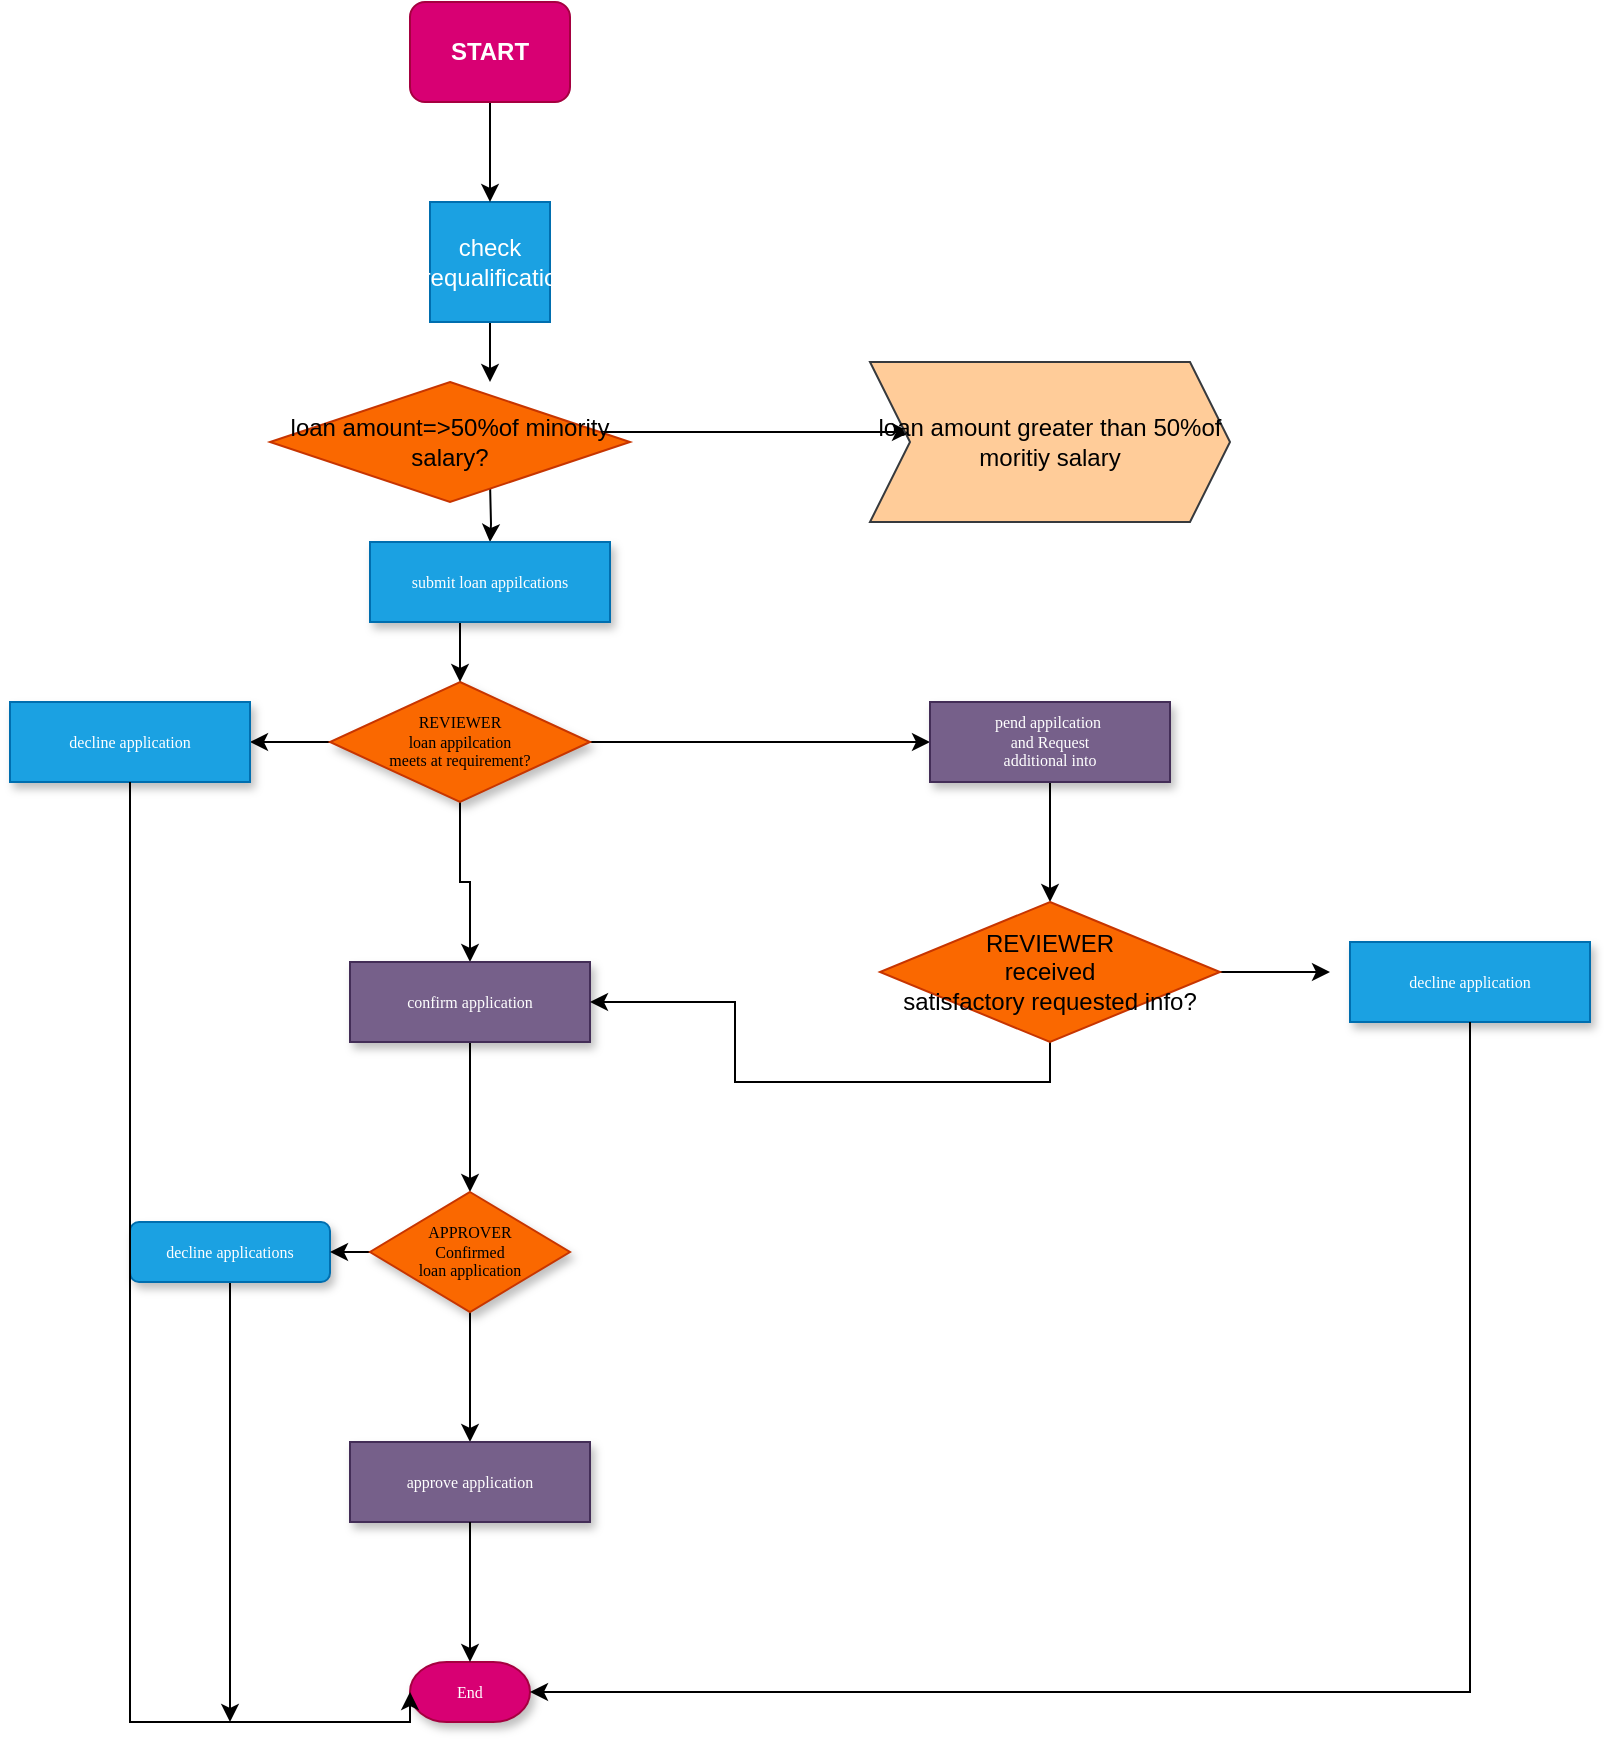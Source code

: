<mxfile version="24.7.8">
  <diagram name="Page-1" id="edf60f1a-56cd-e834-aa8a-f176f3a09ee4">
    <mxGraphModel dx="953" dy="564" grid="1" gridSize="10" guides="1" tooltips="1" connect="1" arrows="1" fold="1" page="1" pageScale="1" pageWidth="1100" pageHeight="850" background="none" math="0" shadow="0">
      <root>
        <mxCell id="0" />
        <mxCell id="1" parent="0" />
        <mxCell id="KxhfAtUze2Npf-OlMd-j-10" value="" style="edgeStyle=orthogonalEdgeStyle;rounded=0;orthogonalLoop=1;jettySize=auto;html=1;" edge="1" parent="1" target="60e70716793133e9-9">
          <mxGeometry relative="1" as="geometry">
            <mxPoint x="250" y="280" as="sourcePoint" />
          </mxGeometry>
        </mxCell>
        <mxCell id="KxhfAtUze2Npf-OlMd-j-30" style="edgeStyle=orthogonalEdgeStyle;rounded=0;orthogonalLoop=1;jettySize=auto;html=1;exitX=1;exitY=0.5;exitDx=0;exitDy=0;" edge="1" parent="1">
          <mxGeometry relative="1" as="geometry">
            <mxPoint x="460" y="255" as="targetPoint" />
            <mxPoint x="300" y="255" as="sourcePoint" />
          </mxGeometry>
        </mxCell>
        <mxCell id="KxhfAtUze2Npf-OlMd-j-9" value="" style="edgeStyle=orthogonalEdgeStyle;rounded=0;orthogonalLoop=1;jettySize=auto;html=1;" edge="1" parent="1" source="60e70716793133e9-7" target="60e70716793133e9-11">
          <mxGeometry relative="1" as="geometry" />
        </mxCell>
        <mxCell id="KxhfAtUze2Npf-OlMd-j-13" style="edgeStyle=orthogonalEdgeStyle;rounded=0;orthogonalLoop=1;jettySize=auto;html=1;exitX=0;exitY=0.5;exitDx=0;exitDy=0;entryX=1;entryY=0.5;entryDx=0;entryDy=0;" edge="1" parent="1" source="60e70716793133e9-7" target="60e70716793133e9-13">
          <mxGeometry relative="1" as="geometry" />
        </mxCell>
        <mxCell id="KxhfAtUze2Npf-OlMd-j-29" style="edgeStyle=orthogonalEdgeStyle;rounded=0;orthogonalLoop=1;jettySize=auto;html=1;exitX=1;exitY=0.5;exitDx=0;exitDy=0;" edge="1" parent="1" source="60e70716793133e9-7" target="60e70716793133e9-10">
          <mxGeometry relative="1" as="geometry">
            <mxPoint x="460" y="410" as="targetPoint" />
          </mxGeometry>
        </mxCell>
        <mxCell id="60e70716793133e9-7" value="REVIEWER&lt;div&gt;loan appilcation&lt;/div&gt;&lt;div&gt;meets at requirement?&lt;/div&gt;" style="rhombus;whiteSpace=wrap;html=1;rounded=0;shadow=1;labelBackgroundColor=none;strokeWidth=1;fontFamily=Verdana;fontSize=8;align=center;fillColor=#fa6800;fontColor=#000000;strokeColor=#C73500;" parent="1" vertex="1">
          <mxGeometry x="170" y="380" width="130" height="60" as="geometry" />
        </mxCell>
        <mxCell id="KxhfAtUze2Npf-OlMd-j-36" style="edgeStyle=orthogonalEdgeStyle;rounded=0;orthogonalLoop=1;jettySize=auto;html=1;exitX=0.5;exitY=1;exitDx=0;exitDy=0;" edge="1" parent="1" source="60e70716793133e9-8">
          <mxGeometry relative="1" as="geometry">
            <mxPoint x="120" y="900" as="targetPoint" />
          </mxGeometry>
        </mxCell>
        <mxCell id="60e70716793133e9-8" value="decline applications" style="rounded=1;whiteSpace=wrap;html=1;shadow=1;labelBackgroundColor=none;strokeWidth=1;fontFamily=Verdana;fontSize=8;align=center;fillColor=#1ba1e2;fontColor=#ffffff;strokeColor=#006EAF;" parent="1" vertex="1">
          <mxGeometry x="70" y="650" width="100" height="30" as="geometry" />
        </mxCell>
        <mxCell id="KxhfAtUze2Npf-OlMd-j-12" style="edgeStyle=orthogonalEdgeStyle;rounded=0;orthogonalLoop=1;jettySize=auto;html=1;exitX=0.5;exitY=1;exitDx=0;exitDy=0;entryX=0.5;entryY=0;entryDx=0;entryDy=0;" edge="1" parent="1" source="60e70716793133e9-9" target="60e70716793133e9-7">
          <mxGeometry relative="1" as="geometry" />
        </mxCell>
        <mxCell id="60e70716793133e9-9" value="submit loan appilcations" style="whiteSpace=wrap;html=1;rounded=0;shadow=1;labelBackgroundColor=none;strokeWidth=1;fontFamily=Verdana;fontSize=8;align=center;fillColor=#1ba1e2;fontColor=#ffffff;strokeColor=#006EAF;" parent="1" vertex="1">
          <mxGeometry x="190" y="310" width="120" height="40" as="geometry" />
        </mxCell>
        <mxCell id="KxhfAtUze2Npf-OlMd-j-14" style="edgeStyle=orthogonalEdgeStyle;rounded=0;orthogonalLoop=1;jettySize=auto;html=1;exitX=0.5;exitY=1;exitDx=0;exitDy=0;entryX=0.5;entryY=0;entryDx=0;entryDy=0;" edge="1" parent="1" source="60e70716793133e9-11" target="60e70716793133e9-14">
          <mxGeometry relative="1" as="geometry" />
        </mxCell>
        <mxCell id="60e70716793133e9-11" value="confirm application" style="whiteSpace=wrap;html=1;rounded=0;shadow=1;labelBackgroundColor=none;strokeWidth=1;fontFamily=Verdana;fontSize=8;align=center;spacing=6;fillColor=#76608a;fontColor=#ffffff;strokeColor=#432D57;" parent="1" vertex="1">
          <mxGeometry x="180" y="520" width="120" height="40" as="geometry" />
        </mxCell>
        <mxCell id="60e70716793133e9-13" value="decline application" style="whiteSpace=wrap;html=1;rounded=0;shadow=1;labelBackgroundColor=none;strokeWidth=1;fontFamily=Verdana;fontSize=8;align=center;fillColor=#1ba1e2;fontColor=#ffffff;strokeColor=#006EAF;" parent="1" vertex="1">
          <mxGeometry x="10" y="390" width="120" height="40" as="geometry" />
        </mxCell>
        <mxCell id="KxhfAtUze2Npf-OlMd-j-17" style="edgeStyle=orthogonalEdgeStyle;rounded=0;orthogonalLoop=1;jettySize=auto;html=1;exitX=0.5;exitY=1;exitDx=0;exitDy=0;entryX=0.5;entryY=0;entryDx=0;entryDy=0;" edge="1" parent="1" source="60e70716793133e9-14" target="60e70716793133e9-16">
          <mxGeometry relative="1" as="geometry" />
        </mxCell>
        <mxCell id="KxhfAtUze2Npf-OlMd-j-37" style="edgeStyle=orthogonalEdgeStyle;rounded=0;orthogonalLoop=1;jettySize=auto;html=1;exitX=0;exitY=0.5;exitDx=0;exitDy=0;entryX=1;entryY=0.5;entryDx=0;entryDy=0;" edge="1" parent="1" source="60e70716793133e9-14" target="60e70716793133e9-8">
          <mxGeometry relative="1" as="geometry" />
        </mxCell>
        <mxCell id="60e70716793133e9-14" value="APPROVER&lt;div&gt;Confirmed&lt;/div&gt;&lt;div&gt;loan application&lt;/div&gt;" style="rhombus;whiteSpace=wrap;html=1;rounded=0;shadow=1;labelBackgroundColor=none;strokeWidth=1;fontFamily=Verdana;fontSize=8;align=center;fillColor=#fa6800;fontColor=#000000;strokeColor=#C73500;" parent="1" vertex="1">
          <mxGeometry x="190" y="635" width="100" height="60" as="geometry" />
        </mxCell>
        <mxCell id="60e70716793133e9-15" value="decline application" style="whiteSpace=wrap;html=1;rounded=0;shadow=1;labelBackgroundColor=none;strokeWidth=1;fontFamily=Verdana;fontSize=8;align=center;fillColor=#1ba1e2;fontColor=#ffffff;strokeColor=#006EAF;" parent="1" vertex="1">
          <mxGeometry x="680" y="510" width="120" height="40" as="geometry" />
        </mxCell>
        <mxCell id="60e70716793133e9-16" value="approve application" style="whiteSpace=wrap;html=1;rounded=0;shadow=1;labelBackgroundColor=none;strokeWidth=1;fontFamily=Verdana;fontSize=8;align=center;fillColor=#76608a;fontColor=#ffffff;strokeColor=#432D57;" parent="1" vertex="1">
          <mxGeometry x="180" y="760" width="120" height="40" as="geometry" />
        </mxCell>
        <mxCell id="60e70716793133e9-30" value="End" style="strokeWidth=1;html=1;shape=mxgraph.flowchart.terminator;whiteSpace=wrap;rounded=0;shadow=1;labelBackgroundColor=none;fontFamily=Verdana;fontSize=8;align=center;fillColor=#d80073;fontColor=#ffffff;strokeColor=#A50040;" parent="1" vertex="1">
          <mxGeometry x="210" y="870" width="60" height="30" as="geometry" />
        </mxCell>
        <mxCell id="KxhfAtUze2Npf-OlMd-j-7" style="edgeStyle=orthogonalEdgeStyle;rounded=0;orthogonalLoop=1;jettySize=auto;html=1;exitX=0.5;exitY=1;exitDx=0;exitDy=0;entryX=0.5;entryY=0;entryDx=0;entryDy=0;" edge="1" parent="1" source="KxhfAtUze2Npf-OlMd-j-2">
          <mxGeometry relative="1" as="geometry">
            <mxPoint x="250" y="230" as="targetPoint" />
          </mxGeometry>
        </mxCell>
        <mxCell id="KxhfAtUze2Npf-OlMd-j-2" value="check prequalification" style="whiteSpace=wrap;html=1;aspect=fixed;fillColor=#1ba1e2;fontColor=#ffffff;strokeColor=#006EAF;" vertex="1" parent="1">
          <mxGeometry x="220" y="140" width="60" height="60" as="geometry" />
        </mxCell>
        <mxCell id="KxhfAtUze2Npf-OlMd-j-8" value="" style="edgeStyle=orthogonalEdgeStyle;rounded=0;orthogonalLoop=1;jettySize=auto;html=1;" edge="1" parent="1" source="KxhfAtUze2Npf-OlMd-j-4" target="KxhfAtUze2Npf-OlMd-j-2">
          <mxGeometry relative="1" as="geometry" />
        </mxCell>
        <mxCell id="KxhfAtUze2Npf-OlMd-j-4" value="START" style="rounded=1;whiteSpace=wrap;html=1;fillColor=#d80073;fontColor=#ffffff;strokeColor=#A50040;fontStyle=1" vertex="1" parent="1">
          <mxGeometry x="210" y="40" width="80" height="50" as="geometry" />
        </mxCell>
        <mxCell id="KxhfAtUze2Npf-OlMd-j-18" style="edgeStyle=orthogonalEdgeStyle;rounded=0;orthogonalLoop=1;jettySize=auto;html=1;exitX=0.5;exitY=1;exitDx=0;exitDy=0;entryX=0.5;entryY=0;entryDx=0;entryDy=0;entryPerimeter=0;" edge="1" parent="1" source="60e70716793133e9-16" target="60e70716793133e9-30">
          <mxGeometry relative="1" as="geometry" />
        </mxCell>
        <mxCell id="KxhfAtUze2Npf-OlMd-j-23" style="edgeStyle=orthogonalEdgeStyle;rounded=0;orthogonalLoop=1;jettySize=auto;html=1;exitX=0.5;exitY=1;exitDx=0;exitDy=0;entryX=0.5;entryY=0;entryDx=0;entryDy=0;" edge="1" parent="1" source="60e70716793133e9-10" target="KxhfAtUze2Npf-OlMd-j-21">
          <mxGeometry relative="1" as="geometry" />
        </mxCell>
        <mxCell id="60e70716793133e9-10" value="pend appilcation&amp;nbsp;&lt;div&gt;and Request&lt;/div&gt;&lt;div&gt;additional into&lt;/div&gt;" style="whiteSpace=wrap;html=1;rounded=0;shadow=1;labelBackgroundColor=none;strokeWidth=1;fontFamily=Verdana;fontSize=8;align=center;fillColor=#76608a;fontColor=#ffffff;strokeColor=#432D57;" parent="1" vertex="1">
          <mxGeometry x="470" y="390" width="120" height="40" as="geometry" />
        </mxCell>
        <mxCell id="KxhfAtUze2Npf-OlMd-j-22" style="edgeStyle=orthogonalEdgeStyle;rounded=0;orthogonalLoop=1;jettySize=auto;html=1;exitX=0.5;exitY=1;exitDx=0;exitDy=0;entryX=1;entryY=0.5;entryDx=0;entryDy=0;" edge="1" parent="1" source="KxhfAtUze2Npf-OlMd-j-21" target="60e70716793133e9-11">
          <mxGeometry relative="1" as="geometry" />
        </mxCell>
        <mxCell id="KxhfAtUze2Npf-OlMd-j-35" style="edgeStyle=orthogonalEdgeStyle;rounded=0;orthogonalLoop=1;jettySize=auto;html=1;exitX=1;exitY=0.5;exitDx=0;exitDy=0;" edge="1" parent="1" source="KxhfAtUze2Npf-OlMd-j-21">
          <mxGeometry relative="1" as="geometry">
            <mxPoint x="670" y="525" as="targetPoint" />
          </mxGeometry>
        </mxCell>
        <mxCell id="KxhfAtUze2Npf-OlMd-j-21" value="REVIEWER&lt;div&gt;received&lt;/div&gt;&lt;div&gt;satisfactory requested info?&lt;/div&gt;" style="rhombus;whiteSpace=wrap;html=1;fillColor=#fa6800;fontColor=#000000;strokeColor=#C73500;" vertex="1" parent="1">
          <mxGeometry x="445" y="490" width="170" height="70" as="geometry" />
        </mxCell>
        <mxCell id="KxhfAtUze2Npf-OlMd-j-25" style="edgeStyle=orthogonalEdgeStyle;rounded=0;orthogonalLoop=1;jettySize=auto;html=1;exitX=0.5;exitY=1;exitDx=0;exitDy=0;entryX=1;entryY=0.5;entryDx=0;entryDy=0;entryPerimeter=0;" edge="1" parent="1" source="60e70716793133e9-15" target="60e70716793133e9-30">
          <mxGeometry relative="1" as="geometry" />
        </mxCell>
        <mxCell id="KxhfAtUze2Npf-OlMd-j-26" style="edgeStyle=orthogonalEdgeStyle;rounded=0;orthogonalLoop=1;jettySize=auto;html=1;exitX=0.5;exitY=1;exitDx=0;exitDy=0;entryX=0;entryY=0.5;entryDx=0;entryDy=0;entryPerimeter=0;" edge="1" parent="1" source="60e70716793133e9-13" target="60e70716793133e9-30">
          <mxGeometry relative="1" as="geometry">
            <Array as="points">
              <mxPoint x="70" y="900" />
              <mxPoint x="210" y="900" />
            </Array>
          </mxGeometry>
        </mxCell>
        <mxCell id="KxhfAtUze2Npf-OlMd-j-31" value="loan amount greater than 50%of moritiy salary" style="shape=step;perimeter=stepPerimeter;whiteSpace=wrap;html=1;fixedSize=1;fillColor=#ffcc99;strokeColor=#36393d;" vertex="1" parent="1">
          <mxGeometry x="440" y="220" width="180" height="80" as="geometry" />
        </mxCell>
        <mxCell id="KxhfAtUze2Npf-OlMd-j-32" value="loan amount=&amp;gt;50%of minority salary?" style="rhombus;whiteSpace=wrap;html=1;fillColor=#fa6800;fontColor=#000000;strokeColor=#C73500;" vertex="1" parent="1">
          <mxGeometry x="140" y="230" width="180" height="60" as="geometry" />
        </mxCell>
      </root>
    </mxGraphModel>
  </diagram>
</mxfile>
